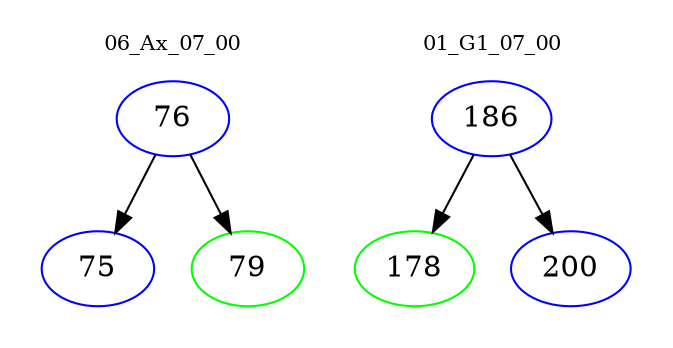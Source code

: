 digraph{
subgraph cluster_0 {
color = white
label = "06_Ax_07_00";
fontsize=10;
T0_76 [label="76", color="blue"]
T0_76 -> T0_75 [color="black"]
T0_75 [label="75", color="blue"]
T0_76 -> T0_79 [color="black"]
T0_79 [label="79", color="green"]
}
subgraph cluster_1 {
color = white
label = "01_G1_07_00";
fontsize=10;
T1_186 [label="186", color="blue"]
T1_186 -> T1_178 [color="black"]
T1_178 [label="178", color="green"]
T1_186 -> T1_200 [color="black"]
T1_200 [label="200", color="blue"]
}
}

